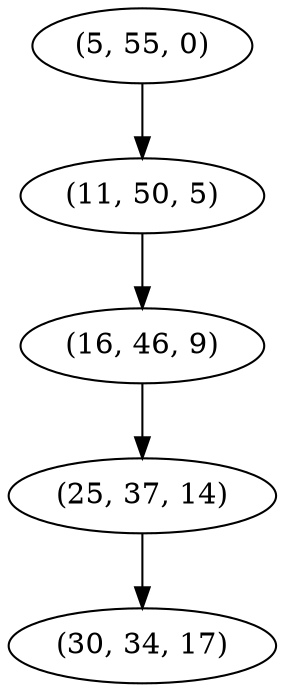 digraph tree {
    "(5, 55, 0)";
    "(11, 50, 5)";
    "(16, 46, 9)";
    "(25, 37, 14)";
    "(30, 34, 17)";
    "(5, 55, 0)" -> "(11, 50, 5)";
    "(11, 50, 5)" -> "(16, 46, 9)";
    "(16, 46, 9)" -> "(25, 37, 14)";
    "(25, 37, 14)" -> "(30, 34, 17)";
}
